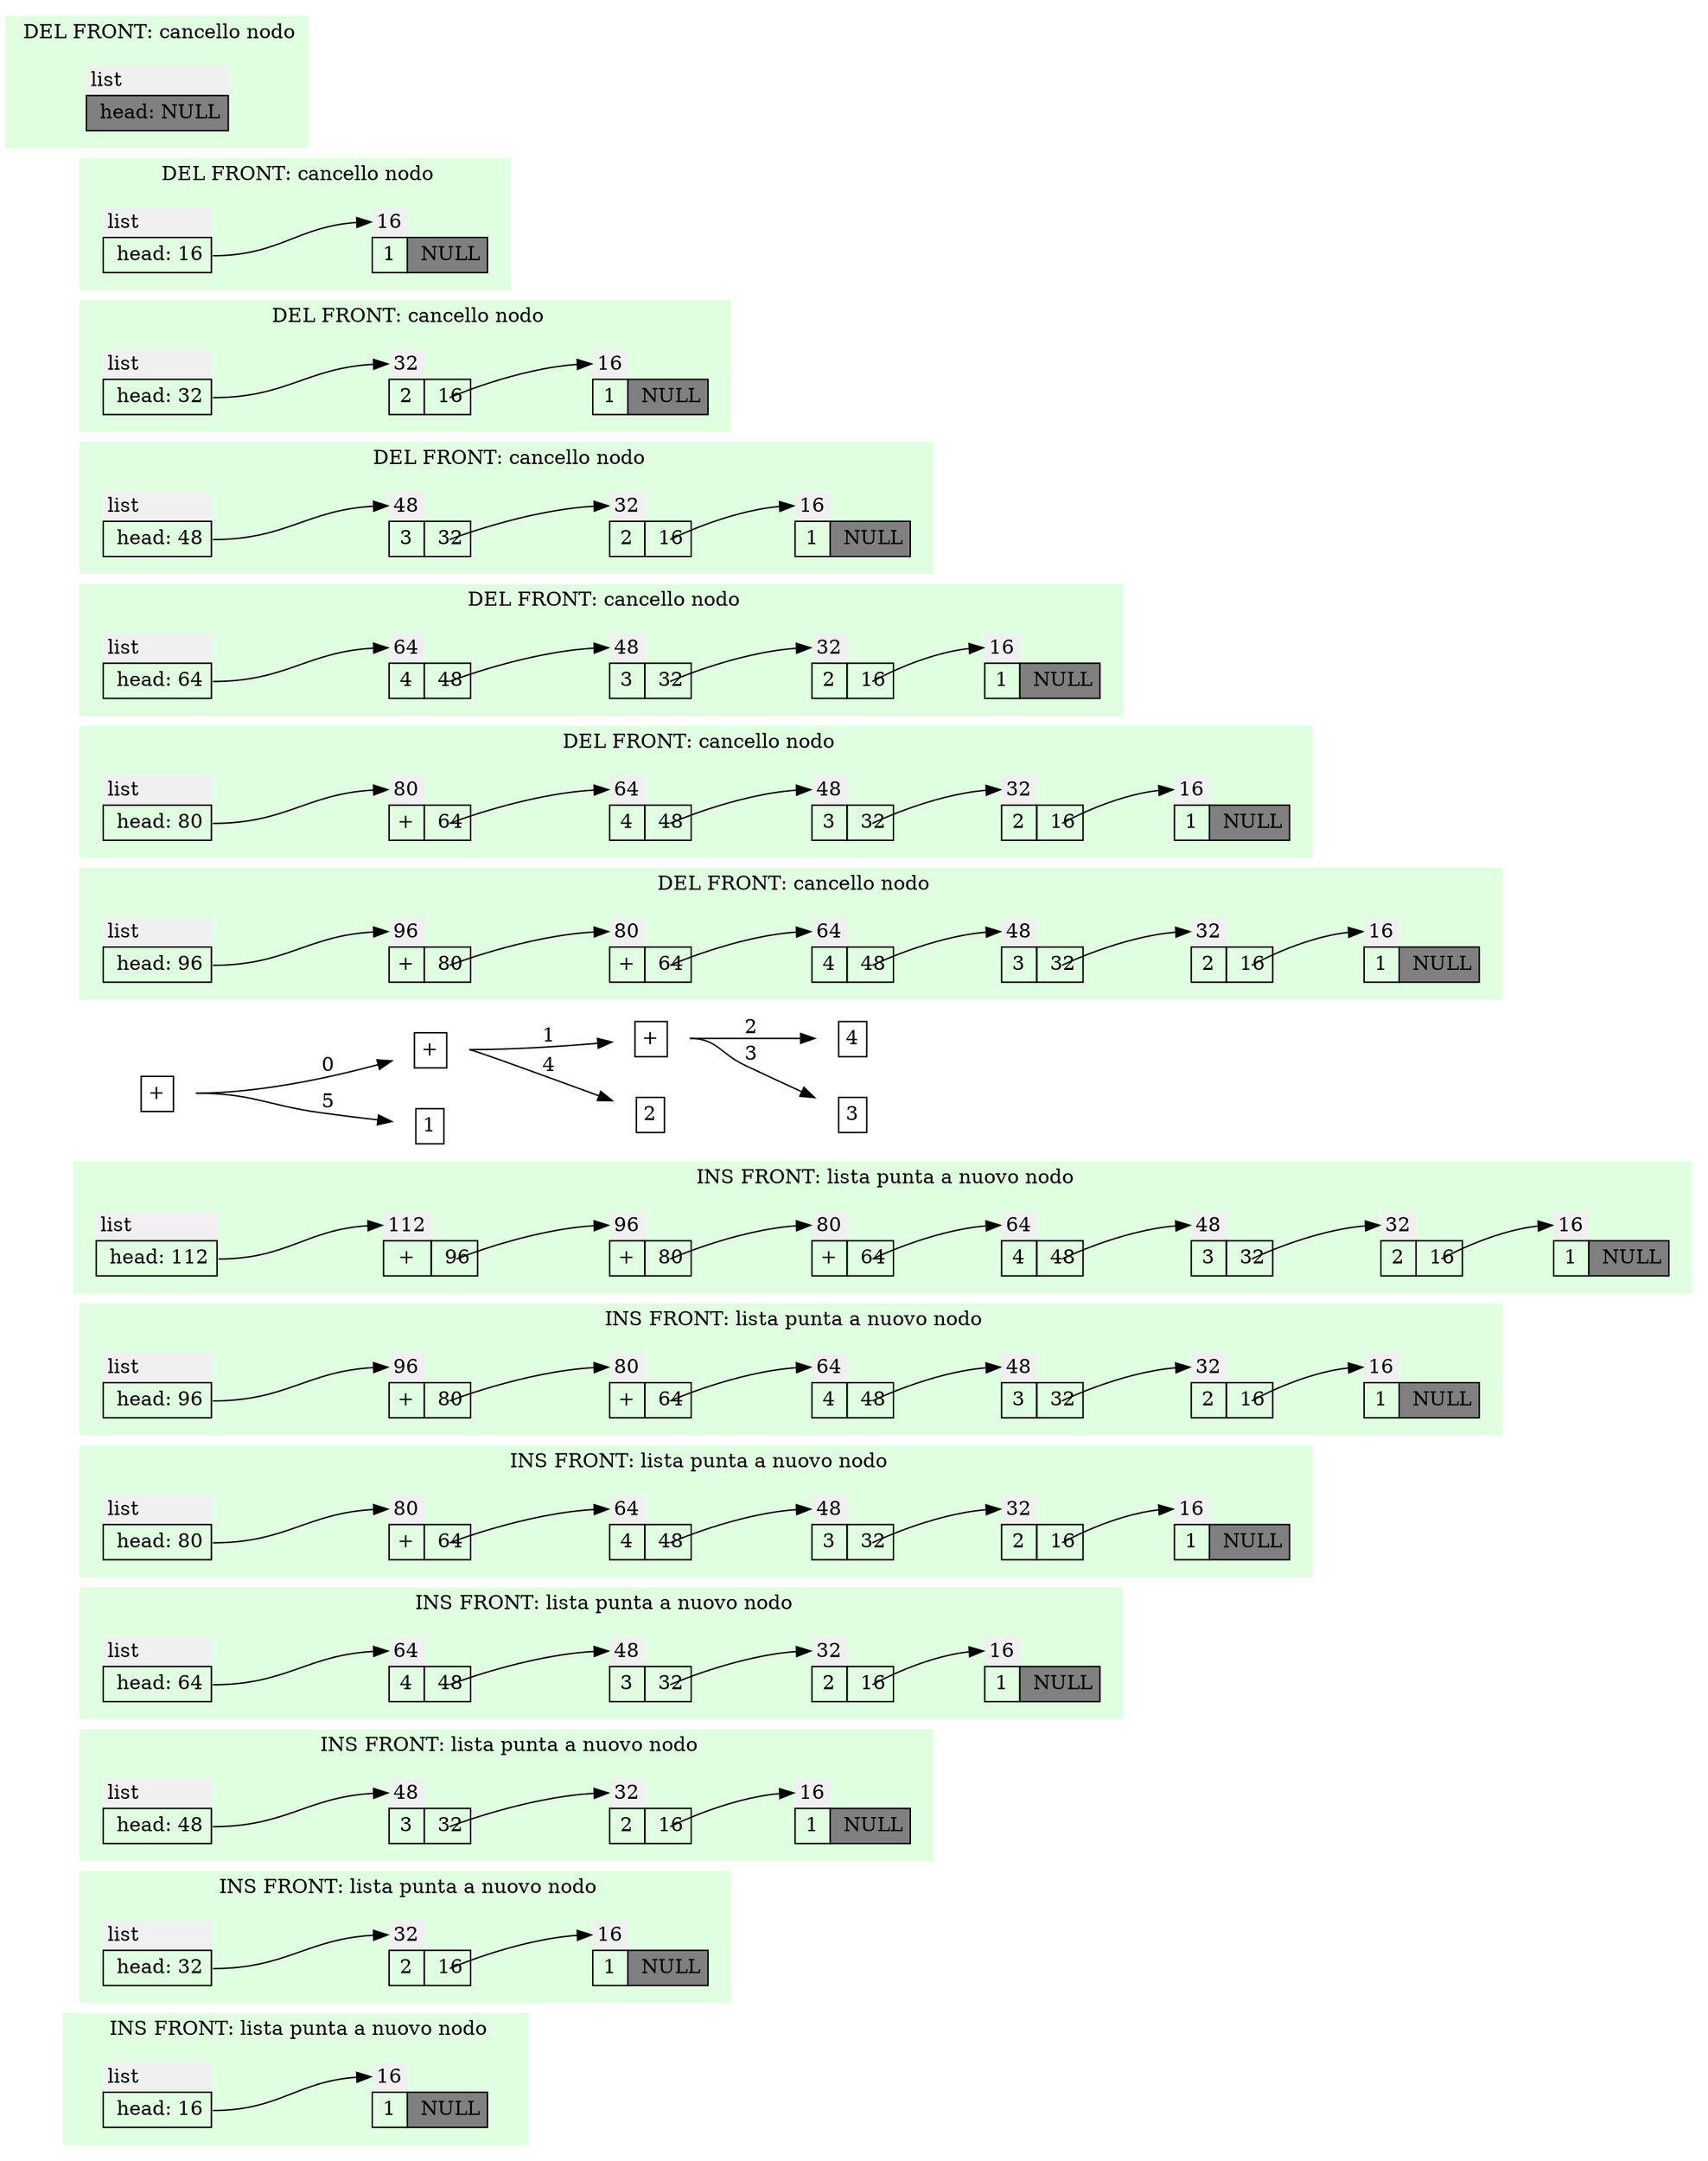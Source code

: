 digraph g
{ 
node [shape=none]
rankdir="LR"
edge[tailclip=false,arrowtail=dot];
subgraph cluster_0 {
label=" INS FRONT: lista punta a nuovo nodo";
style=filled;
color="#e0ffe0";
list_0_0
[label=<
<TABLE BORDER="0" CELLBORDER="1" CELLSPACING="0" CELLPADDING="4" >
<TR> <TD CELLPADDING="3" BORDER="0"  ALIGN="LEFT" bgcolor="#f0f0f0" PORT="id">list</TD> </TR><TR>
<TD PORT="next" > head: 16</TD>
</TR></TABLE>>];
list_0_0:next:e -> node_16_0:id ;
node_16_0
[label=<
<TABLE BORDER="0" CELLBORDER="1" CELLSPACING="0" CELLPADDING="4" >
<TR> <TD CELLPADDING="3" BORDER="0"  ALIGN="LEFT" bgcolor="#f0f0f0" PORT="id">16</TD> </TR><TR>
<TD PORT="val">1</TD>
 <TD PORT="next" bgcolor="#808080"> NULL</TD>
</TR></TABLE>>];
}
subgraph cluster_1 {
label=" INS FRONT: lista punta a nuovo nodo";
style=filled;
color="#e0ffe0";
list_0_1
[label=<
<TABLE BORDER="0" CELLBORDER="1" CELLSPACING="0" CELLPADDING="4" >
<TR> <TD CELLPADDING="3" BORDER="0"  ALIGN="LEFT" bgcolor="#f0f0f0" PORT="id">list</TD> </TR><TR>
<TD PORT="next" > head: 32</TD>
</TR></TABLE>>];
list_0_1:next:e -> node_32_1:id ;
node_32_1
[label=<
<TABLE BORDER="0" CELLBORDER="1" CELLSPACING="0" CELLPADDING="4" >
<TR> <TD CELLPADDING="3" BORDER="0"  ALIGN="LEFT" bgcolor="#f0f0f0" PORT="id">32</TD> </TR><TR>
<TD PORT="val">2</TD>
 <TD PORT="next" > 16</TD>
</TR></TABLE>>];
node_32_1:next:c -> node_16_1:id ;
node_16_1
[label=<
<TABLE BORDER="0" CELLBORDER="1" CELLSPACING="0" CELLPADDING="4" >
<TR> <TD CELLPADDING="3" BORDER="0"  ALIGN="LEFT" bgcolor="#f0f0f0" PORT="id">16</TD> </TR><TR>
<TD PORT="val">1</TD>
 <TD PORT="next" bgcolor="#808080"> NULL</TD>
</TR></TABLE>>];
}
subgraph cluster_2 {
label=" INS FRONT: lista punta a nuovo nodo";
style=filled;
color="#e0ffe0";
list_0_2
[label=<
<TABLE BORDER="0" CELLBORDER="1" CELLSPACING="0" CELLPADDING="4" >
<TR> <TD CELLPADDING="3" BORDER="0"  ALIGN="LEFT" bgcolor="#f0f0f0" PORT="id">list</TD> </TR><TR>
<TD PORT="next" > head: 48</TD>
</TR></TABLE>>];
list_0_2:next:e -> node_48_2:id ;
node_48_2
[label=<
<TABLE BORDER="0" CELLBORDER="1" CELLSPACING="0" CELLPADDING="4" >
<TR> <TD CELLPADDING="3" BORDER="0"  ALIGN="LEFT" bgcolor="#f0f0f0" PORT="id">48</TD> </TR><TR>
<TD PORT="val">3</TD>
 <TD PORT="next" > 32</TD>
</TR></TABLE>>];
node_48_2:next:c -> node_32_2:id ;
node_32_2
[label=<
<TABLE BORDER="0" CELLBORDER="1" CELLSPACING="0" CELLPADDING="4" >
<TR> <TD CELLPADDING="3" BORDER="0"  ALIGN="LEFT" bgcolor="#f0f0f0" PORT="id">32</TD> </TR><TR>
<TD PORT="val">2</TD>
 <TD PORT="next" > 16</TD>
</TR></TABLE>>];
node_32_2:next:c -> node_16_2:id ;
node_16_2
[label=<
<TABLE BORDER="0" CELLBORDER="1" CELLSPACING="0" CELLPADDING="4" >
<TR> <TD CELLPADDING="3" BORDER="0"  ALIGN="LEFT" bgcolor="#f0f0f0" PORT="id">16</TD> </TR><TR>
<TD PORT="val">1</TD>
 <TD PORT="next" bgcolor="#808080"> NULL</TD>
</TR></TABLE>>];
}
subgraph cluster_3 {
label=" INS FRONT: lista punta a nuovo nodo";
style=filled;
color="#e0ffe0";
list_0_3
[label=<
<TABLE BORDER="0" CELLBORDER="1" CELLSPACING="0" CELLPADDING="4" >
<TR> <TD CELLPADDING="3" BORDER="0"  ALIGN="LEFT" bgcolor="#f0f0f0" PORT="id">list</TD> </TR><TR>
<TD PORT="next" > head: 64</TD>
</TR></TABLE>>];
list_0_3:next:e -> node_64_3:id ;
node_64_3
[label=<
<TABLE BORDER="0" CELLBORDER="1" CELLSPACING="0" CELLPADDING="4" >
<TR> <TD CELLPADDING="3" BORDER="0"  ALIGN="LEFT" bgcolor="#f0f0f0" PORT="id">64</TD> </TR><TR>
<TD PORT="val">4</TD>
 <TD PORT="next" > 48</TD>
</TR></TABLE>>];
node_64_3:next:c -> node_48_3:id ;
node_48_3
[label=<
<TABLE BORDER="0" CELLBORDER="1" CELLSPACING="0" CELLPADDING="4" >
<TR> <TD CELLPADDING="3" BORDER="0"  ALIGN="LEFT" bgcolor="#f0f0f0" PORT="id">48</TD> </TR><TR>
<TD PORT="val">3</TD>
 <TD PORT="next" > 32</TD>
</TR></TABLE>>];
node_48_3:next:c -> node_32_3:id ;
node_32_3
[label=<
<TABLE BORDER="0" CELLBORDER="1" CELLSPACING="0" CELLPADDING="4" >
<TR> <TD CELLPADDING="3" BORDER="0"  ALIGN="LEFT" bgcolor="#f0f0f0" PORT="id">32</TD> </TR><TR>
<TD PORT="val">2</TD>
 <TD PORT="next" > 16</TD>
</TR></TABLE>>];
node_32_3:next:c -> node_16_3:id ;
node_16_3
[label=<
<TABLE BORDER="0" CELLBORDER="1" CELLSPACING="0" CELLPADDING="4" >
<TR> <TD CELLPADDING="3" BORDER="0"  ALIGN="LEFT" bgcolor="#f0f0f0" PORT="id">16</TD> </TR><TR>
<TD PORT="val">1</TD>
 <TD PORT="next" bgcolor="#808080"> NULL</TD>
</TR></TABLE>>];
}
subgraph cluster_4 {
label=" INS FRONT: lista punta a nuovo nodo";
style=filled;
color="#e0ffe0";
list_0_4
[label=<
<TABLE BORDER="0" CELLBORDER="1" CELLSPACING="0" CELLPADDING="4" >
<TR> <TD CELLPADDING="3" BORDER="0"  ALIGN="LEFT" bgcolor="#f0f0f0" PORT="id">list</TD> </TR><TR>
<TD PORT="next" > head: 80</TD>
</TR></TABLE>>];
list_0_4:next:e -> node_80_4:id ;
node_80_4
[label=<
<TABLE BORDER="0" CELLBORDER="1" CELLSPACING="0" CELLPADDING="4" >
<TR> <TD CELLPADDING="3" BORDER="0"  ALIGN="LEFT" bgcolor="#f0f0f0" PORT="id">80</TD> </TR><TR>
<TD PORT="val">+</TD>
 <TD PORT="next" > 64</TD>
</TR></TABLE>>];
node_80_4:next:c -> node_64_4:id ;
node_64_4
[label=<
<TABLE BORDER="0" CELLBORDER="1" CELLSPACING="0" CELLPADDING="4" >
<TR> <TD CELLPADDING="3" BORDER="0"  ALIGN="LEFT" bgcolor="#f0f0f0" PORT="id">64</TD> </TR><TR>
<TD PORT="val">4</TD>
 <TD PORT="next" > 48</TD>
</TR></TABLE>>];
node_64_4:next:c -> node_48_4:id ;
node_48_4
[label=<
<TABLE BORDER="0" CELLBORDER="1" CELLSPACING="0" CELLPADDING="4" >
<TR> <TD CELLPADDING="3" BORDER="0"  ALIGN="LEFT" bgcolor="#f0f0f0" PORT="id">48</TD> </TR><TR>
<TD PORT="val">3</TD>
 <TD PORT="next" > 32</TD>
</TR></TABLE>>];
node_48_4:next:c -> node_32_4:id ;
node_32_4
[label=<
<TABLE BORDER="0" CELLBORDER="1" CELLSPACING="0" CELLPADDING="4" >
<TR> <TD CELLPADDING="3" BORDER="0"  ALIGN="LEFT" bgcolor="#f0f0f0" PORT="id">32</TD> </TR><TR>
<TD PORT="val">2</TD>
 <TD PORT="next" > 16</TD>
</TR></TABLE>>];
node_32_4:next:c -> node_16_4:id ;
node_16_4
[label=<
<TABLE BORDER="0" CELLBORDER="1" CELLSPACING="0" CELLPADDING="4" >
<TR> <TD CELLPADDING="3" BORDER="0"  ALIGN="LEFT" bgcolor="#f0f0f0" PORT="id">16</TD> </TR><TR>
<TD PORT="val">1</TD>
 <TD PORT="next" bgcolor="#808080"> NULL</TD>
</TR></TABLE>>];
}
subgraph cluster_5 {
label=" INS FRONT: lista punta a nuovo nodo";
style=filled;
color="#e0ffe0";
list_0_5
[label=<
<TABLE BORDER="0" CELLBORDER="1" CELLSPACING="0" CELLPADDING="4" >
<TR> <TD CELLPADDING="3" BORDER="0"  ALIGN="LEFT" bgcolor="#f0f0f0" PORT="id">list</TD> </TR><TR>
<TD PORT="next" > head: 96</TD>
</TR></TABLE>>];
list_0_5:next:e -> node_96_5:id ;
node_96_5
[label=<
<TABLE BORDER="0" CELLBORDER="1" CELLSPACING="0" CELLPADDING="4" >
<TR> <TD CELLPADDING="3" BORDER="0"  ALIGN="LEFT" bgcolor="#f0f0f0" PORT="id">96</TD> </TR><TR>
<TD PORT="val">+</TD>
 <TD PORT="next" > 80</TD>
</TR></TABLE>>];
node_96_5:next:c -> node_80_5:id ;
node_80_5
[label=<
<TABLE BORDER="0" CELLBORDER="1" CELLSPACING="0" CELLPADDING="4" >
<TR> <TD CELLPADDING="3" BORDER="0"  ALIGN="LEFT" bgcolor="#f0f0f0" PORT="id">80</TD> </TR><TR>
<TD PORT="val">+</TD>
 <TD PORT="next" > 64</TD>
</TR></TABLE>>];
node_80_5:next:c -> node_64_5:id ;
node_64_5
[label=<
<TABLE BORDER="0" CELLBORDER="1" CELLSPACING="0" CELLPADDING="4" >
<TR> <TD CELLPADDING="3" BORDER="0"  ALIGN="LEFT" bgcolor="#f0f0f0" PORT="id">64</TD> </TR><TR>
<TD PORT="val">4</TD>
 <TD PORT="next" > 48</TD>
</TR></TABLE>>];
node_64_5:next:c -> node_48_5:id ;
node_48_5
[label=<
<TABLE BORDER="0" CELLBORDER="1" CELLSPACING="0" CELLPADDING="4" >
<TR> <TD CELLPADDING="3" BORDER="0"  ALIGN="LEFT" bgcolor="#f0f0f0" PORT="id">48</TD> </TR><TR>
<TD PORT="val">3</TD>
 <TD PORT="next" > 32</TD>
</TR></TABLE>>];
node_48_5:next:c -> node_32_5:id ;
node_32_5
[label=<
<TABLE BORDER="0" CELLBORDER="1" CELLSPACING="0" CELLPADDING="4" >
<TR> <TD CELLPADDING="3" BORDER="0"  ALIGN="LEFT" bgcolor="#f0f0f0" PORT="id">32</TD> </TR><TR>
<TD PORT="val">2</TD>
 <TD PORT="next" > 16</TD>
</TR></TABLE>>];
node_32_5:next:c -> node_16_5:id ;
node_16_5
[label=<
<TABLE BORDER="0" CELLBORDER="1" CELLSPACING="0" CELLPADDING="4" >
<TR> <TD CELLPADDING="3" BORDER="0"  ALIGN="LEFT" bgcolor="#f0f0f0" PORT="id">16</TD> </TR><TR>
<TD PORT="val">1</TD>
 <TD PORT="next" bgcolor="#808080"> NULL</TD>
</TR></TABLE>>];
}
subgraph cluster_6 {
label=" INS FRONT: lista punta a nuovo nodo";
style=filled;
color="#e0ffe0";
list_0_6
[label=<
<TABLE BORDER="0" CELLBORDER="1" CELLSPACING="0" CELLPADDING="4" >
<TR> <TD CELLPADDING="3" BORDER="0"  ALIGN="LEFT" bgcolor="#f0f0f0" PORT="id">list</TD> </TR><TR>
<TD PORT="next" > head: 112</TD>
</TR></TABLE>>];
list_0_6:next:e -> node_112_6:id ;
node_112_6
[label=<
<TABLE BORDER="0" CELLBORDER="1" CELLSPACING="0" CELLPADDING="4" >
<TR> <TD CELLPADDING="3" BORDER="0"  ALIGN="LEFT" bgcolor="#f0f0f0" PORT="id">112</TD> </TR><TR>
<TD PORT="val">+</TD>
 <TD PORT="next" > 96</TD>
</TR></TABLE>>];
node_112_6:next:c -> node_96_6:id ;
node_96_6
[label=<
<TABLE BORDER="0" CELLBORDER="1" CELLSPACING="0" CELLPADDING="4" >
<TR> <TD CELLPADDING="3" BORDER="0"  ALIGN="LEFT" bgcolor="#f0f0f0" PORT="id">96</TD> </TR><TR>
<TD PORT="val">+</TD>
 <TD PORT="next" > 80</TD>
</TR></TABLE>>];
node_96_6:next:c -> node_80_6:id ;
node_80_6
[label=<
<TABLE BORDER="0" CELLBORDER="1" CELLSPACING="0" CELLPADDING="4" >
<TR> <TD CELLPADDING="3" BORDER="0"  ALIGN="LEFT" bgcolor="#f0f0f0" PORT="id">80</TD> </TR><TR>
<TD PORT="val">+</TD>
 <TD PORT="next" > 64</TD>
</TR></TABLE>>];
node_80_6:next:c -> node_64_6:id ;
node_64_6
[label=<
<TABLE BORDER="0" CELLBORDER="1" CELLSPACING="0" CELLPADDING="4" >
<TR> <TD CELLPADDING="3" BORDER="0"  ALIGN="LEFT" bgcolor="#f0f0f0" PORT="id">64</TD> </TR><TR>
<TD PORT="val">4</TD>
 <TD PORT="next" > 48</TD>
</TR></TABLE>>];
node_64_6:next:c -> node_48_6:id ;
node_48_6
[label=<
<TABLE BORDER="0" CELLBORDER="1" CELLSPACING="0" CELLPADDING="4" >
<TR> <TD CELLPADDING="3" BORDER="0"  ALIGN="LEFT" bgcolor="#f0f0f0" PORT="id">48</TD> </TR><TR>
<TD PORT="val">3</TD>
 <TD PORT="next" > 32</TD>
</TR></TABLE>>];
node_48_6:next:c -> node_32_6:id ;
node_32_6
[label=<
<TABLE BORDER="0" CELLBORDER="1" CELLSPACING="0" CELLPADDING="4" >
<TR> <TD CELLPADDING="3" BORDER="0"  ALIGN="LEFT" bgcolor="#f0f0f0" PORT="id">32</TD> </TR><TR>
<TD PORT="val">2</TD>
 <TD PORT="next" > 16</TD>
</TR></TABLE>>];
node_32_6:next:c -> node_16_6:id ;
node_16_6
[label=<
<TABLE BORDER="0" CELLBORDER="1" CELLSPACING="0" CELLPADDING="4" >
<TR> <TD CELLPADDING="3" BORDER="0"  ALIGN="LEFT" bgcolor="#f0f0f0" PORT="id">16</TD> </TR><TR>
<TD PORT="val">1</TD>
 <TD PORT="next" bgcolor="#808080"> NULL</TD>
</TR></TABLE>>];
}
rec_node_112
[label=<
<TABLE BORDER="0" CELLBORDER="1" CELLSPACING="0" CELLPADDING="4" >
<TR>
<TD PORT="val">+</TD>
</TR></TABLE>>];
subgraph cluster_7 {
label=" DEL FRONT: cancello nodo";
style=filled;
color="#e0ffe0";
list_0_7
[label=<
<TABLE BORDER="0" CELLBORDER="1" CELLSPACING="0" CELLPADDING="4" >
<TR> <TD CELLPADDING="3" BORDER="0"  ALIGN="LEFT" bgcolor="#f0f0f0" PORT="id">list</TD> </TR><TR>
<TD PORT="next" > head: 96</TD>
</TR></TABLE>>];
list_0_7:next:e -> node_96_7:id ;
node_96_7
[label=<
<TABLE BORDER="0" CELLBORDER="1" CELLSPACING="0" CELLPADDING="4" >
<TR> <TD CELLPADDING="3" BORDER="0"  ALIGN="LEFT" bgcolor="#f0f0f0" PORT="id">96</TD> </TR><TR>
<TD PORT="val">+</TD>
 <TD PORT="next" > 80</TD>
</TR></TABLE>>];
node_96_7:next:c -> node_80_7:id ;
node_80_7
[label=<
<TABLE BORDER="0" CELLBORDER="1" CELLSPACING="0" CELLPADDING="4" >
<TR> <TD CELLPADDING="3" BORDER="0"  ALIGN="LEFT" bgcolor="#f0f0f0" PORT="id">80</TD> </TR><TR>
<TD PORT="val">+</TD>
 <TD PORT="next" > 64</TD>
</TR></TABLE>>];
node_80_7:next:c -> node_64_7:id ;
node_64_7
[label=<
<TABLE BORDER="0" CELLBORDER="1" CELLSPACING="0" CELLPADDING="4" >
<TR> <TD CELLPADDING="3" BORDER="0"  ALIGN="LEFT" bgcolor="#f0f0f0" PORT="id">64</TD> </TR><TR>
<TD PORT="val">4</TD>
 <TD PORT="next" > 48</TD>
</TR></TABLE>>];
node_64_7:next:c -> node_48_7:id ;
node_48_7
[label=<
<TABLE BORDER="0" CELLBORDER="1" CELLSPACING="0" CELLPADDING="4" >
<TR> <TD CELLPADDING="3" BORDER="0"  ALIGN="LEFT" bgcolor="#f0f0f0" PORT="id">48</TD> </TR><TR>
<TD PORT="val">3</TD>
 <TD PORT="next" > 32</TD>
</TR></TABLE>>];
node_48_7:next:c -> node_32_7:id ;
node_32_7
[label=<
<TABLE BORDER="0" CELLBORDER="1" CELLSPACING="0" CELLPADDING="4" >
<TR> <TD CELLPADDING="3" BORDER="0"  ALIGN="LEFT" bgcolor="#f0f0f0" PORT="id">32</TD> </TR><TR>
<TD PORT="val">2</TD>
 <TD PORT="next" > 16</TD>
</TR></TABLE>>];
node_32_7:next:c -> node_16_7:id ;
node_16_7
[label=<
<TABLE BORDER="0" CELLBORDER="1" CELLSPACING="0" CELLPADDING="4" >
<TR> <TD CELLPADDING="3" BORDER="0"  ALIGN="LEFT" bgcolor="#f0f0f0" PORT="id">16</TD> </TR><TR>
<TD PORT="val">1</TD>
 <TD PORT="next" bgcolor="#808080"> NULL</TD>
</TR></TABLE>>];
}
rec_node_112:e -> rec_node_96 [label=0];
rec_node_96
[label=<
<TABLE BORDER="0" CELLBORDER="1" CELLSPACING="0" CELLPADDING="4" >
<TR>
<TD PORT="val">+</TD>
</TR></TABLE>>];
subgraph cluster_8 {
label=" DEL FRONT: cancello nodo";
style=filled;
color="#e0ffe0";
list_0_8
[label=<
<TABLE BORDER="0" CELLBORDER="1" CELLSPACING="0" CELLPADDING="4" >
<TR> <TD CELLPADDING="3" BORDER="0"  ALIGN="LEFT" bgcolor="#f0f0f0" PORT="id">list</TD> </TR><TR>
<TD PORT="next" > head: 80</TD>
</TR></TABLE>>];
list_0_8:next:e -> node_80_8:id ;
node_80_8
[label=<
<TABLE BORDER="0" CELLBORDER="1" CELLSPACING="0" CELLPADDING="4" >
<TR> <TD CELLPADDING="3" BORDER="0"  ALIGN="LEFT" bgcolor="#f0f0f0" PORT="id">80</TD> </TR><TR>
<TD PORT="val">+</TD>
 <TD PORT="next" > 64</TD>
</TR></TABLE>>];
node_80_8:next:c -> node_64_8:id ;
node_64_8
[label=<
<TABLE BORDER="0" CELLBORDER="1" CELLSPACING="0" CELLPADDING="4" >
<TR> <TD CELLPADDING="3" BORDER="0"  ALIGN="LEFT" bgcolor="#f0f0f0" PORT="id">64</TD> </TR><TR>
<TD PORT="val">4</TD>
 <TD PORT="next" > 48</TD>
</TR></TABLE>>];
node_64_8:next:c -> node_48_8:id ;
node_48_8
[label=<
<TABLE BORDER="0" CELLBORDER="1" CELLSPACING="0" CELLPADDING="4" >
<TR> <TD CELLPADDING="3" BORDER="0"  ALIGN="LEFT" bgcolor="#f0f0f0" PORT="id">48</TD> </TR><TR>
<TD PORT="val">3</TD>
 <TD PORT="next" > 32</TD>
</TR></TABLE>>];
node_48_8:next:c -> node_32_8:id ;
node_32_8
[label=<
<TABLE BORDER="0" CELLBORDER="1" CELLSPACING="0" CELLPADDING="4" >
<TR> <TD CELLPADDING="3" BORDER="0"  ALIGN="LEFT" bgcolor="#f0f0f0" PORT="id">32</TD> </TR><TR>
<TD PORT="val">2</TD>
 <TD PORT="next" > 16</TD>
</TR></TABLE>>];
node_32_8:next:c -> node_16_8:id ;
node_16_8
[label=<
<TABLE BORDER="0" CELLBORDER="1" CELLSPACING="0" CELLPADDING="4" >
<TR> <TD CELLPADDING="3" BORDER="0"  ALIGN="LEFT" bgcolor="#f0f0f0" PORT="id">16</TD> </TR><TR>
<TD PORT="val">1</TD>
 <TD PORT="next" bgcolor="#808080"> NULL</TD>
</TR></TABLE>>];
}
rec_node_96:e -> rec_node_80 [label=1];
rec_node_80
[label=<
<TABLE BORDER="0" CELLBORDER="1" CELLSPACING="0" CELLPADDING="4" >
<TR>
<TD PORT="val">+</TD>
</TR></TABLE>>];
subgraph cluster_9 {
label=" DEL FRONT: cancello nodo";
style=filled;
color="#e0ffe0";
list_0_9
[label=<
<TABLE BORDER="0" CELLBORDER="1" CELLSPACING="0" CELLPADDING="4" >
<TR> <TD CELLPADDING="3" BORDER="0"  ALIGN="LEFT" bgcolor="#f0f0f0" PORT="id">list</TD> </TR><TR>
<TD PORT="next" > head: 64</TD>
</TR></TABLE>>];
list_0_9:next:e -> node_64_9:id ;
node_64_9
[label=<
<TABLE BORDER="0" CELLBORDER="1" CELLSPACING="0" CELLPADDING="4" >
<TR> <TD CELLPADDING="3" BORDER="0"  ALIGN="LEFT" bgcolor="#f0f0f0" PORT="id">64</TD> </TR><TR>
<TD PORT="val">4</TD>
 <TD PORT="next" > 48</TD>
</TR></TABLE>>];
node_64_9:next:c -> node_48_9:id ;
node_48_9
[label=<
<TABLE BORDER="0" CELLBORDER="1" CELLSPACING="0" CELLPADDING="4" >
<TR> <TD CELLPADDING="3" BORDER="0"  ALIGN="LEFT" bgcolor="#f0f0f0" PORT="id">48</TD> </TR><TR>
<TD PORT="val">3</TD>
 <TD PORT="next" > 32</TD>
</TR></TABLE>>];
node_48_9:next:c -> node_32_9:id ;
node_32_9
[label=<
<TABLE BORDER="0" CELLBORDER="1" CELLSPACING="0" CELLPADDING="4" >
<TR> <TD CELLPADDING="3" BORDER="0"  ALIGN="LEFT" bgcolor="#f0f0f0" PORT="id">32</TD> </TR><TR>
<TD PORT="val">2</TD>
 <TD PORT="next" > 16</TD>
</TR></TABLE>>];
node_32_9:next:c -> node_16_9:id ;
node_16_9
[label=<
<TABLE BORDER="0" CELLBORDER="1" CELLSPACING="0" CELLPADDING="4" >
<TR> <TD CELLPADDING="3" BORDER="0"  ALIGN="LEFT" bgcolor="#f0f0f0" PORT="id">16</TD> </TR><TR>
<TD PORT="val">1</TD>
 <TD PORT="next" bgcolor="#808080"> NULL</TD>
</TR></TABLE>>];
}
rec_node_80:e -> rec_node_64 [label=2];
rec_node_64
[label=<
<TABLE BORDER="0" CELLBORDER="1" CELLSPACING="0" CELLPADDING="4" >
<TR>
<TD PORT="val">4</TD>
</TR></TABLE>>];
subgraph cluster_10 {
label=" DEL FRONT: cancello nodo";
style=filled;
color="#e0ffe0";
list_0_10
[label=<
<TABLE BORDER="0" CELLBORDER="1" CELLSPACING="0" CELLPADDING="4" >
<TR> <TD CELLPADDING="3" BORDER="0"  ALIGN="LEFT" bgcolor="#f0f0f0" PORT="id">list</TD> </TR><TR>
<TD PORT="next" > head: 48</TD>
</TR></TABLE>>];
list_0_10:next:e -> node_48_10:id ;
node_48_10
[label=<
<TABLE BORDER="0" CELLBORDER="1" CELLSPACING="0" CELLPADDING="4" >
<TR> <TD CELLPADDING="3" BORDER="0"  ALIGN="LEFT" bgcolor="#f0f0f0" PORT="id">48</TD> </TR><TR>
<TD PORT="val">3</TD>
 <TD PORT="next" > 32</TD>
</TR></TABLE>>];
node_48_10:next:c -> node_32_10:id ;
node_32_10
[label=<
<TABLE BORDER="0" CELLBORDER="1" CELLSPACING="0" CELLPADDING="4" >
<TR> <TD CELLPADDING="3" BORDER="0"  ALIGN="LEFT" bgcolor="#f0f0f0" PORT="id">32</TD> </TR><TR>
<TD PORT="val">2</TD>
 <TD PORT="next" > 16</TD>
</TR></TABLE>>];
node_32_10:next:c -> node_16_10:id ;
node_16_10
[label=<
<TABLE BORDER="0" CELLBORDER="1" CELLSPACING="0" CELLPADDING="4" >
<TR> <TD CELLPADDING="3" BORDER="0"  ALIGN="LEFT" bgcolor="#f0f0f0" PORT="id">16</TD> </TR><TR>
<TD PORT="val">1</TD>
 <TD PORT="next" bgcolor="#808080"> NULL</TD>
</TR></TABLE>>];
}
rec_node_80:e -> rec_node_48 [label=3];
rec_node_48
[label=<
<TABLE BORDER="0" CELLBORDER="1" CELLSPACING="0" CELLPADDING="4" >
<TR>
<TD PORT="val">3</TD>
</TR></TABLE>>];
subgraph cluster_11 {
label=" DEL FRONT: cancello nodo";
style=filled;
color="#e0ffe0";
list_0_11
[label=<
<TABLE BORDER="0" CELLBORDER="1" CELLSPACING="0" CELLPADDING="4" >
<TR> <TD CELLPADDING="3" BORDER="0"  ALIGN="LEFT" bgcolor="#f0f0f0" PORT="id">list</TD> </TR><TR>
<TD PORT="next" > head: 32</TD>
</TR></TABLE>>];
list_0_11:next:e -> node_32_11:id ;
node_32_11
[label=<
<TABLE BORDER="0" CELLBORDER="1" CELLSPACING="0" CELLPADDING="4" >
<TR> <TD CELLPADDING="3" BORDER="0"  ALIGN="LEFT" bgcolor="#f0f0f0" PORT="id">32</TD> </TR><TR>
<TD PORT="val">2</TD>
 <TD PORT="next" > 16</TD>
</TR></TABLE>>];
node_32_11:next:c -> node_16_11:id ;
node_16_11
[label=<
<TABLE BORDER="0" CELLBORDER="1" CELLSPACING="0" CELLPADDING="4" >
<TR> <TD CELLPADDING="3" BORDER="0"  ALIGN="LEFT" bgcolor="#f0f0f0" PORT="id">16</TD> </TR><TR>
<TD PORT="val">1</TD>
 <TD PORT="next" bgcolor="#808080"> NULL</TD>
</TR></TABLE>>];
}
rec_node_96:e -> rec_node_32 [label=4];
rec_node_32
[label=<
<TABLE BORDER="0" CELLBORDER="1" CELLSPACING="0" CELLPADDING="4" >
<TR>
<TD PORT="val">2</TD>
</TR></TABLE>>];
subgraph cluster_12 {
label=" DEL FRONT: cancello nodo";
style=filled;
color="#e0ffe0";
list_0_12
[label=<
<TABLE BORDER="0" CELLBORDER="1" CELLSPACING="0" CELLPADDING="4" >
<TR> <TD CELLPADDING="3" BORDER="0"  ALIGN="LEFT" bgcolor="#f0f0f0" PORT="id">list</TD> </TR><TR>
<TD PORT="next" > head: 16</TD>
</TR></TABLE>>];
list_0_12:next:e -> node_16_12:id ;
node_16_12
[label=<
<TABLE BORDER="0" CELLBORDER="1" CELLSPACING="0" CELLPADDING="4" >
<TR> <TD CELLPADDING="3" BORDER="0"  ALIGN="LEFT" bgcolor="#f0f0f0" PORT="id">16</TD> </TR><TR>
<TD PORT="val">1</TD>
 <TD PORT="next" bgcolor="#808080"> NULL</TD>
</TR></TABLE>>];
}
rec_node_112:e -> rec_node_16 [label=5];
rec_node_16
[label=<
<TABLE BORDER="0" CELLBORDER="1" CELLSPACING="0" CELLPADDING="4" >
<TR>
<TD PORT="val">1</TD>
</TR></TABLE>>];
subgraph cluster_13 {
label=" DEL FRONT: cancello nodo";
style=filled;
color="#e0ffe0";
list_0_13
[label=<
<TABLE BORDER="0" CELLBORDER="1" CELLSPACING="0" CELLPADDING="4" >
<TR> <TD CELLPADDING="3" BORDER="0"  ALIGN="LEFT" bgcolor="#f0f0f0" PORT="id">list</TD> </TR><TR>
<TD PORT="next" bgcolor="#808080"> head: NULL</TD>
</TR></TABLE>>];
}
}
